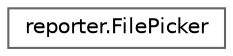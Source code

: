 digraph "Graphical Class Hierarchy"
{
 // LATEX_PDF_SIZE
  bgcolor="transparent";
  edge [fontname=Helvetica,fontsize=10,labelfontname=Helvetica,labelfontsize=10];
  node [fontname=Helvetica,fontsize=10,shape=box,height=0.2,width=0.4];
  rankdir="LR";
  Node0 [id="Node000000",label="reporter.FilePicker",height=0.2,width=0.4,color="grey40", fillcolor="white", style="filled",URL="$classreporter_1_1_file_picker.html",tooltip=" "];
}
